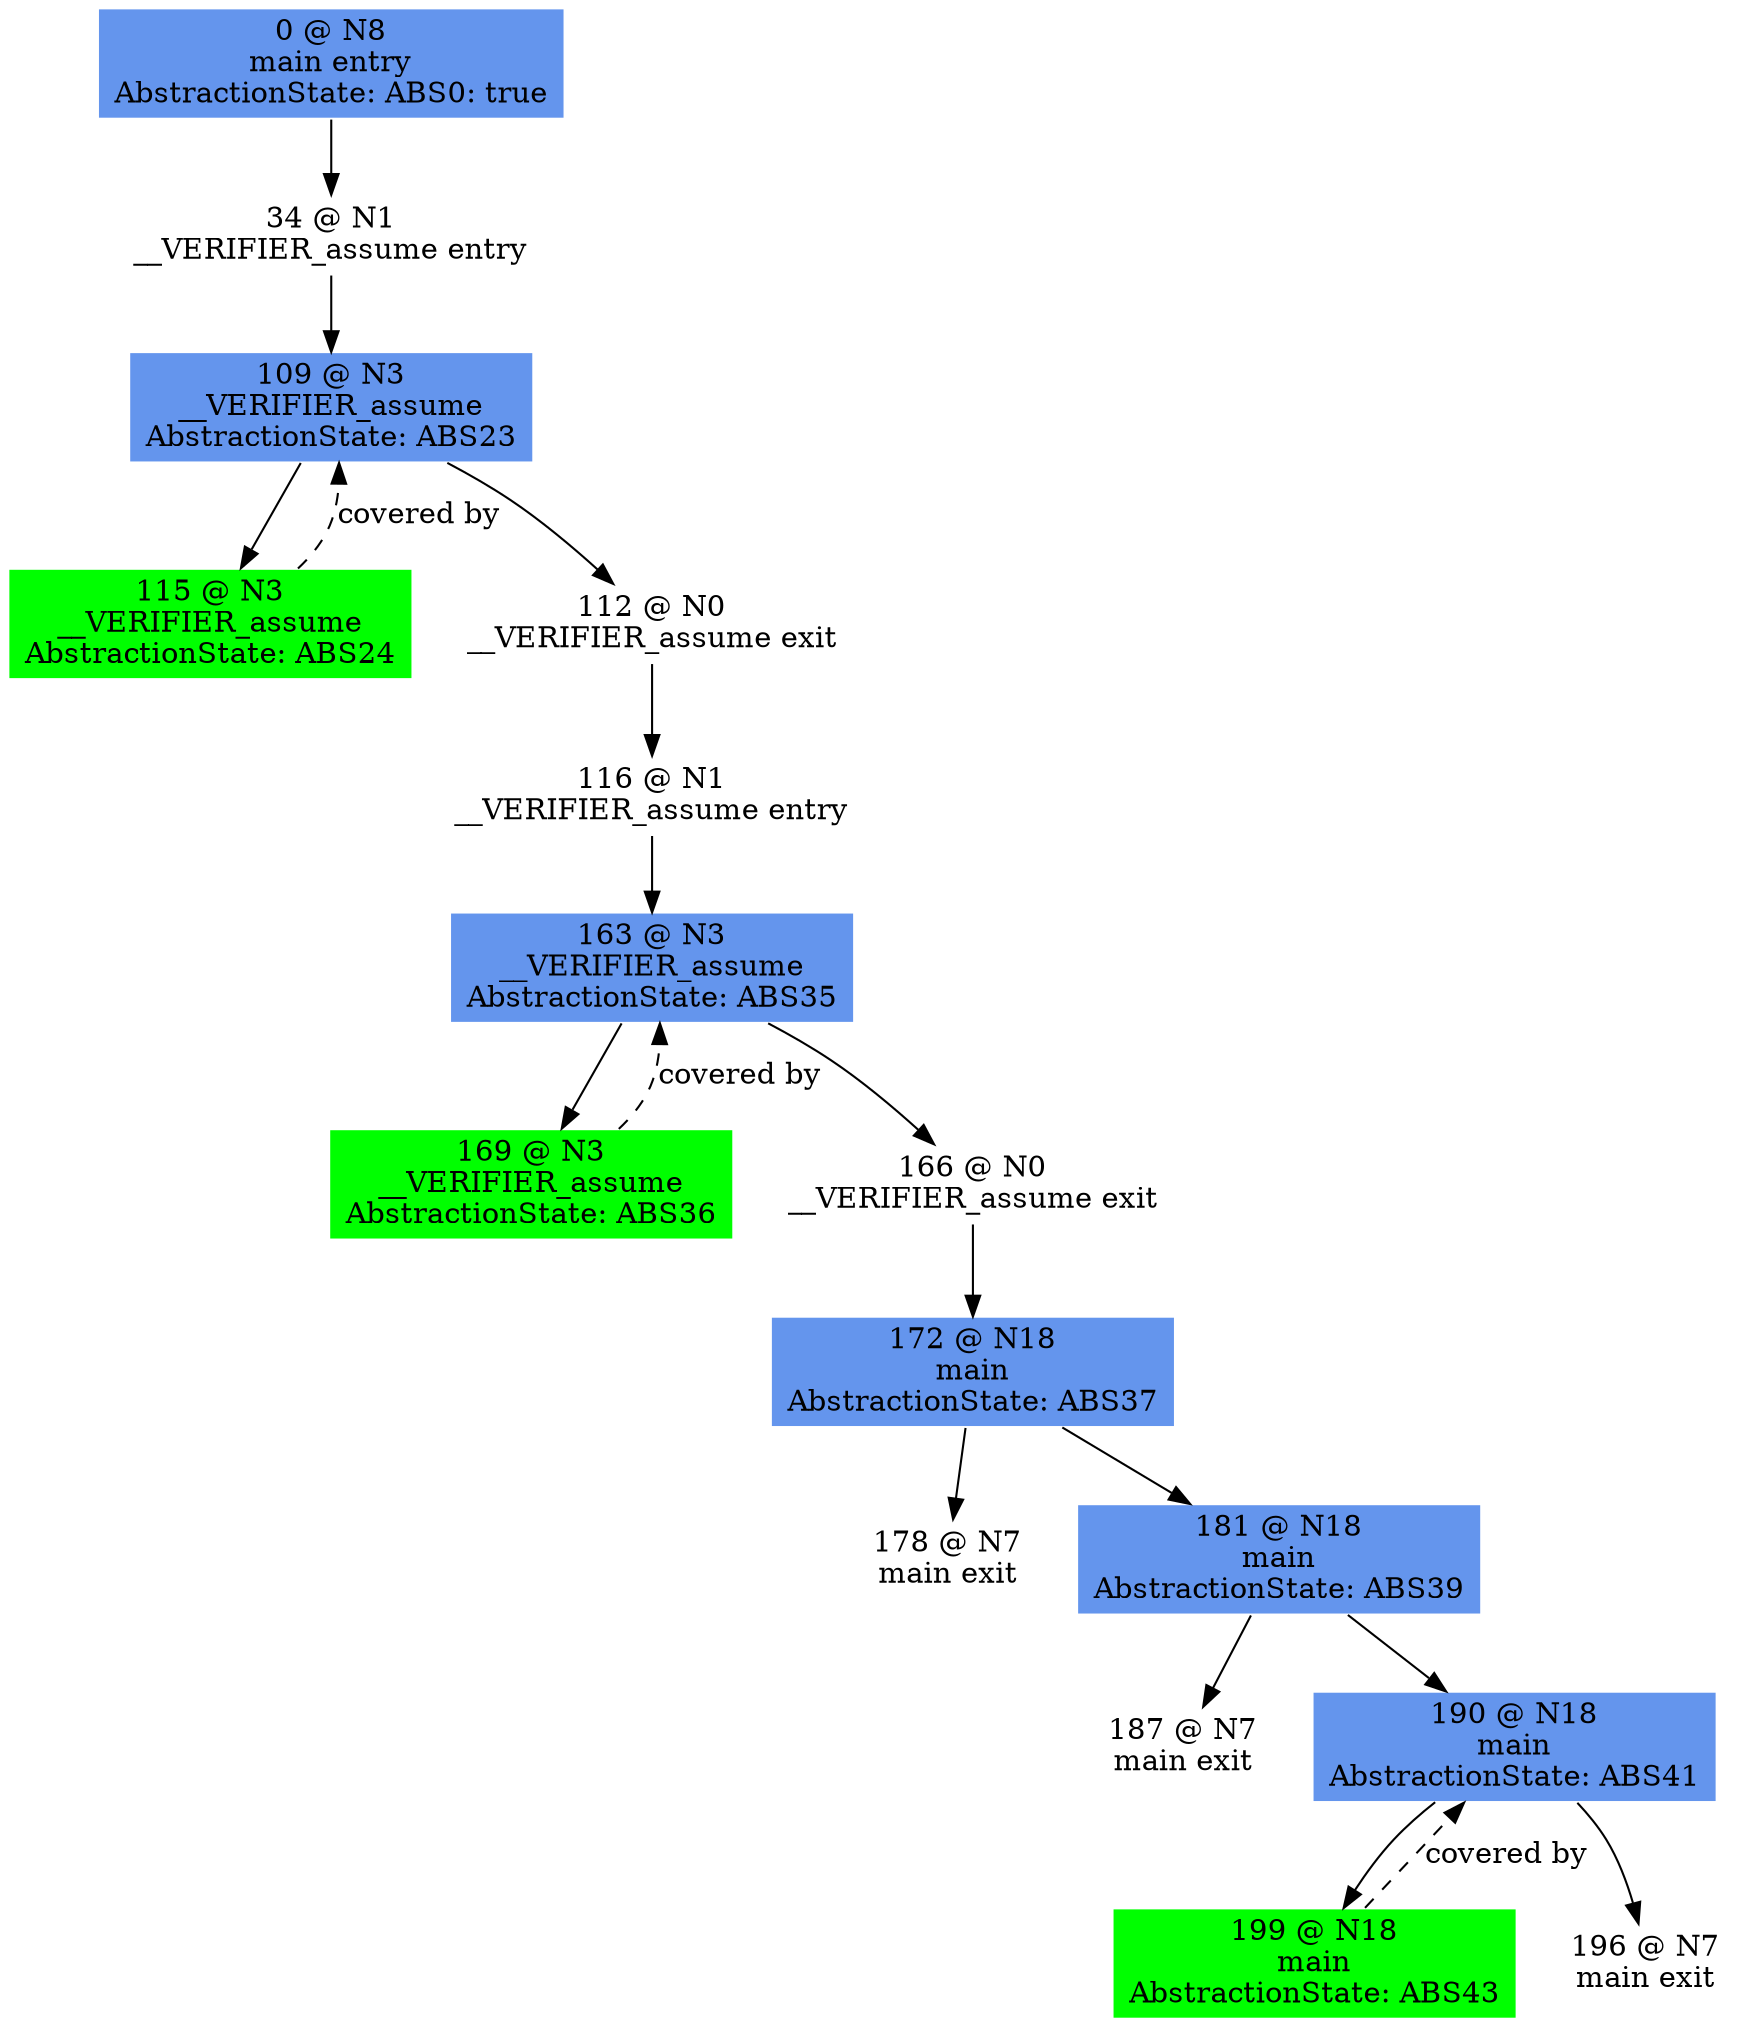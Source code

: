 digraph ARG {
node [style="filled" shape="box" color="white"]
0 [fillcolor="cornflowerblue" label="0 @ N8\nmain entry\nAbstractionState: ABS0: true\n" id="0"]
34 [label="34 @ N1\n__VERIFIER_assume entry\n" id="34"]
109 [fillcolor="cornflowerblue" label="109 @ N3\n__VERIFIER_assume\nAbstractionState: ABS23\n" id="109"]
115 [fillcolor="green" label="115 @ N3\n__VERIFIER_assume\nAbstractionState: ABS24\n" id="115"]
112 [label="112 @ N0\n__VERIFIER_assume exit\n" id="112"]
116 [label="116 @ N1\n__VERIFIER_assume entry\n" id="116"]
163 [fillcolor="cornflowerblue" label="163 @ N3\n__VERIFIER_assume\nAbstractionState: ABS35\n" id="163"]
169 [fillcolor="green" label="169 @ N3\n__VERIFIER_assume\nAbstractionState: ABS36\n" id="169"]
166 [label="166 @ N0\n__VERIFIER_assume exit\n" id="166"]
172 [fillcolor="cornflowerblue" label="172 @ N18\nmain\nAbstractionState: ABS37\n" id="172"]
178 [label="178 @ N7\nmain exit\n" id="178"]
181 [fillcolor="cornflowerblue" label="181 @ N18\nmain\nAbstractionState: ABS39\n" id="181"]
187 [label="187 @ N7\nmain exit\n" id="187"]
190 [fillcolor="cornflowerblue" label="190 @ N18\nmain\nAbstractionState: ABS41\n" id="190"]
199 [fillcolor="green" label="199 @ N18\nmain\nAbstractionState: ABS43\n" id="199"]
196 [label="196 @ N7\nmain exit\n" id="196"]
0 -> 34 []
34 -> 109 []
115 -> 109 [style="dashed" weight="0" label="covered by"]
109 -> 112 []
109 -> 115 []
112 -> 116 []
116 -> 163 []
169 -> 163 [style="dashed" weight="0" label="covered by"]
163 -> 166 []
163 -> 169 []
166 -> 172 []
172 -> 181 []
172 -> 178 []
181 -> 190 []
181 -> 187 []
199 -> 190 [style="dashed" weight="0" label="covered by"]
190 -> 196 []
190 -> 199 []
}
